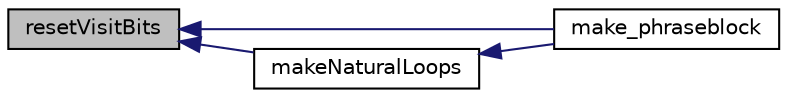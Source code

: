 digraph G
{
  edge [fontname="Helvetica",fontsize="10",labelfontname="Helvetica",labelfontsize="10"];
  node [fontname="Helvetica",fontsize="10",shape=record];
  rankdir=LR;
  Node1 [label="resetVisitBits",height=0.2,width=0.4,color="black", fillcolor="grey75", style="filled" fontcolor="black"];
  Node1 -> Node2 [dir=back,color="midnightblue",fontsize="10",style="solid",fontname="Helvetica"];
  Node2 [label="make_phraseblock",height=0.2,width=0.4,color="black", fillcolor="white", style="filled",URL="$make__phraseblock_8cpp.html#af5aea5750e9482dfe18f886b91b680b4"];
  Node1 -> Node3 [dir=back,color="midnightblue",fontsize="10",style="solid",fontname="Helvetica"];
  Node3 [label="makeNaturalLoops",height=0.2,width=0.4,color="black", fillcolor="white", style="filled",URL="$make__phraseblock_8cpp.html#a533375cdbcbdab104ffd8c23db3f2b9d"];
  Node3 -> Node2 [dir=back,color="midnightblue",fontsize="10",style="solid",fontname="Helvetica"];
}
